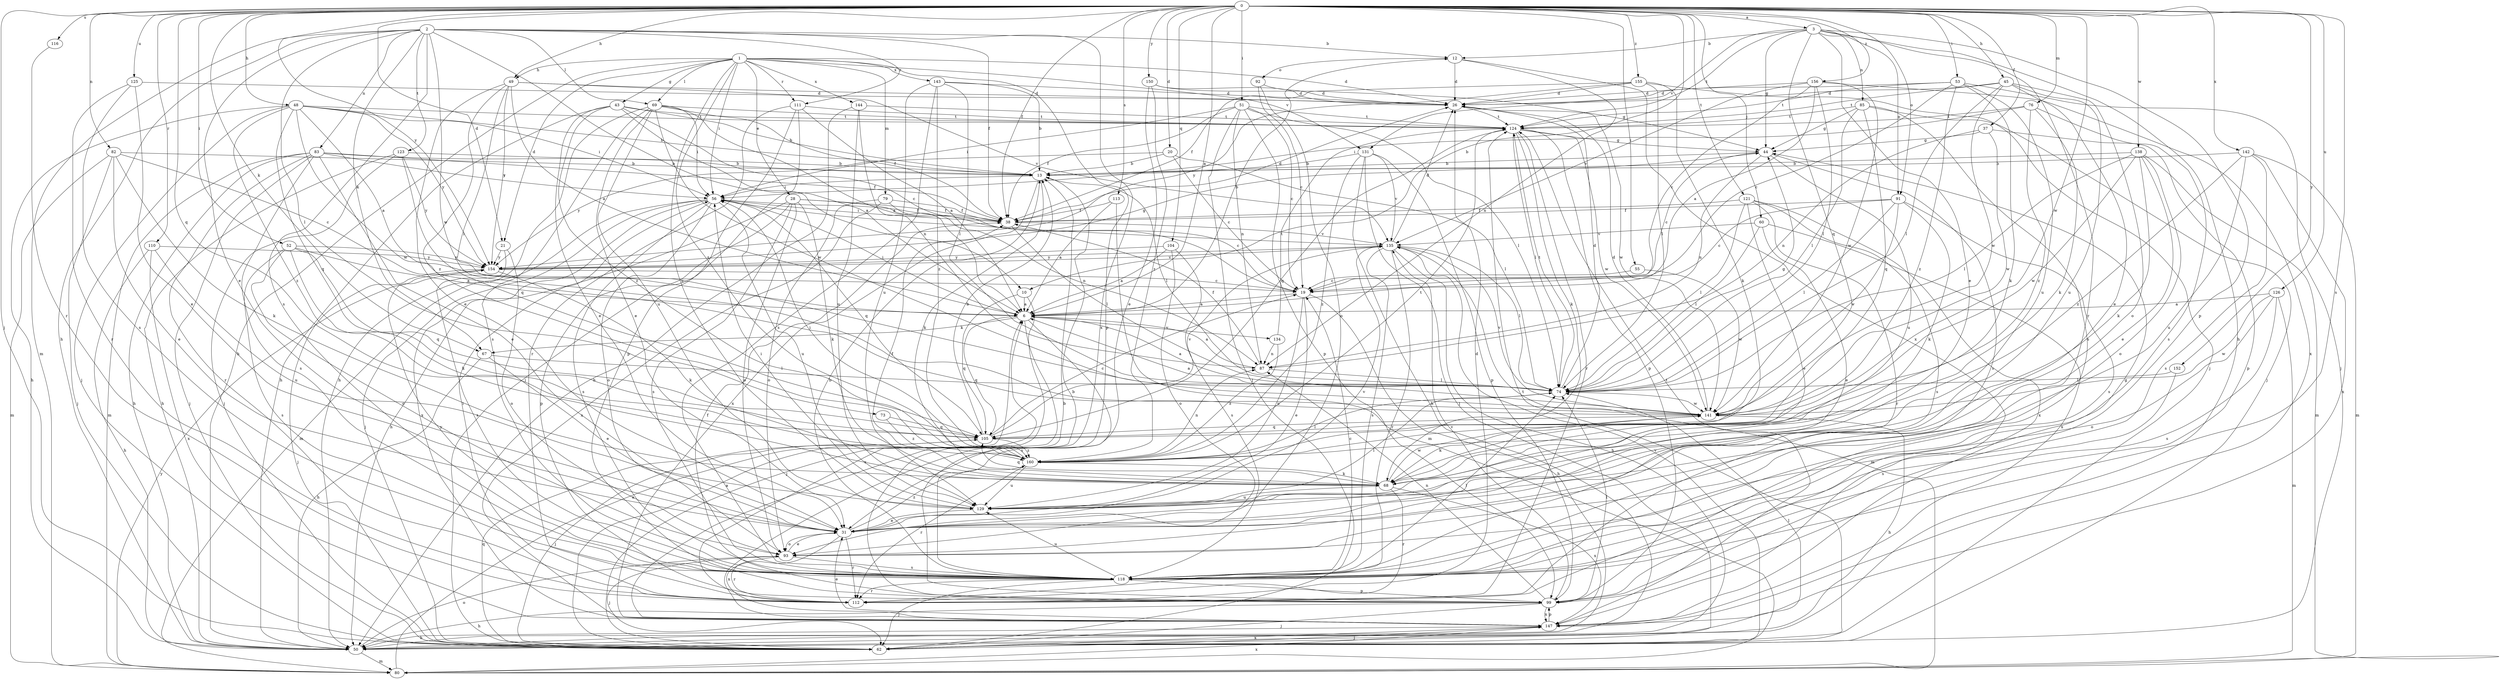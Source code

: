 strict digraph  {
0;
1;
2;
3;
6;
10;
12;
13;
19;
20;
21;
26;
28;
31;
37;
38;
43;
44;
45;
48;
49;
50;
51;
52;
53;
55;
56;
60;
62;
67;
68;
69;
73;
74;
76;
79;
80;
82;
83;
85;
87;
91;
92;
93;
99;
104;
105;
110;
111;
112;
113;
116;
118;
121;
123;
124;
125;
126;
129;
131;
134;
135;
138;
141;
142;
143;
144;
147;
150;
152;
154;
155;
156;
160;
0 -> 3  [label=a];
0 -> 6  [label=a];
0 -> 10  [label=b];
0 -> 20  [label=d];
0 -> 21  [label=d];
0 -> 37  [label=f];
0 -> 38  [label=f];
0 -> 45  [label=h];
0 -> 48  [label=h];
0 -> 49  [label=h];
0 -> 51  [label=i];
0 -> 52  [label=i];
0 -> 53  [label=i];
0 -> 55  [label=i];
0 -> 60  [label=j];
0 -> 62  [label=j];
0 -> 67  [label=k];
0 -> 76  [label=m];
0 -> 82  [label=n];
0 -> 91  [label=o];
0 -> 104  [label=q];
0 -> 105  [label=q];
0 -> 110  [label=r];
0 -> 113  [label=s];
0 -> 116  [label=s];
0 -> 118  [label=s];
0 -> 121  [label=t];
0 -> 125  [label=u];
0 -> 126  [label=u];
0 -> 138  [label=w];
0 -> 141  [label=w];
0 -> 142  [label=x];
0 -> 150  [label=y];
0 -> 152  [label=y];
0 -> 154  [label=y];
0 -> 155  [label=z];
0 -> 156  [label=z];
1 -> 21  [label=d];
1 -> 26  [label=d];
1 -> 28  [label=e];
1 -> 43  [label=g];
1 -> 49  [label=h];
1 -> 50  [label=h];
1 -> 56  [label=i];
1 -> 69  [label=l];
1 -> 79  [label=m];
1 -> 99  [label=p];
1 -> 111  [label=r];
1 -> 129  [label=u];
1 -> 131  [label=v];
1 -> 143  [label=x];
1 -> 144  [label=x];
1 -> 160  [label=z];
2 -> 10  [label=b];
2 -> 12  [label=b];
2 -> 31  [label=e];
2 -> 38  [label=f];
2 -> 50  [label=h];
2 -> 67  [label=k];
2 -> 69  [label=l];
2 -> 73  [label=l];
2 -> 80  [label=m];
2 -> 83  [label=n];
2 -> 111  [label=r];
2 -> 118  [label=s];
2 -> 123  [label=t];
2 -> 141  [label=w];
2 -> 147  [label=x];
3 -> 12  [label=b];
3 -> 31  [label=e];
3 -> 44  [label=g];
3 -> 50  [label=h];
3 -> 85  [label=n];
3 -> 91  [label=o];
3 -> 99  [label=p];
3 -> 105  [label=q];
3 -> 112  [label=r];
3 -> 124  [label=t];
3 -> 131  [label=v];
6 -> 12  [label=b];
6 -> 56  [label=i];
6 -> 67  [label=k];
6 -> 105  [label=q];
6 -> 112  [label=r];
6 -> 118  [label=s];
6 -> 134  [label=v];
10 -> 6  [label=a];
10 -> 62  [label=j];
10 -> 105  [label=q];
12 -> 26  [label=d];
12 -> 87  [label=n];
12 -> 92  [label=o];
12 -> 147  [label=x];
13 -> 56  [label=i];
13 -> 68  [label=k];
13 -> 74  [label=l];
13 -> 147  [label=x];
19 -> 6  [label=a];
19 -> 31  [label=e];
19 -> 50  [label=h];
19 -> 129  [label=u];
20 -> 13  [label=b];
20 -> 19  [label=c];
20 -> 74  [label=l];
20 -> 154  [label=y];
21 -> 93  [label=o];
21 -> 118  [label=s];
21 -> 154  [label=y];
26 -> 124  [label=t];
26 -> 141  [label=w];
28 -> 19  [label=c];
28 -> 38  [label=f];
28 -> 50  [label=h];
28 -> 68  [label=k];
28 -> 93  [label=o];
28 -> 99  [label=p];
28 -> 118  [label=s];
31 -> 93  [label=o];
31 -> 112  [label=r];
31 -> 135  [label=v];
31 -> 147  [label=x];
31 -> 160  [label=z];
37 -> 44  [label=g];
37 -> 87  [label=n];
37 -> 99  [label=p];
37 -> 141  [label=w];
38 -> 26  [label=d];
38 -> 56  [label=i];
38 -> 74  [label=l];
38 -> 135  [label=v];
43 -> 6  [label=a];
43 -> 13  [label=b];
43 -> 19  [label=c];
43 -> 31  [label=e];
43 -> 50  [label=h];
43 -> 124  [label=t];
43 -> 160  [label=z];
44 -> 13  [label=b];
44 -> 19  [label=c];
44 -> 87  [label=n];
44 -> 118  [label=s];
44 -> 129  [label=u];
45 -> 26  [label=d];
45 -> 31  [label=e];
45 -> 74  [label=l];
45 -> 93  [label=o];
45 -> 124  [label=t];
45 -> 129  [label=u];
45 -> 141  [label=w];
48 -> 6  [label=a];
48 -> 13  [label=b];
48 -> 50  [label=h];
48 -> 56  [label=i];
48 -> 62  [label=j];
48 -> 105  [label=q];
48 -> 124  [label=t];
48 -> 141  [label=w];
48 -> 154  [label=y];
48 -> 160  [label=z];
49 -> 6  [label=a];
49 -> 26  [label=d];
49 -> 31  [label=e];
49 -> 74  [label=l];
49 -> 135  [label=v];
49 -> 154  [label=y];
49 -> 160  [label=z];
50 -> 74  [label=l];
50 -> 80  [label=m];
50 -> 93  [label=o];
51 -> 19  [label=c];
51 -> 38  [label=f];
51 -> 56  [label=i];
51 -> 62  [label=j];
51 -> 74  [label=l];
51 -> 87  [label=n];
51 -> 99  [label=p];
51 -> 124  [label=t];
52 -> 6  [label=a];
52 -> 68  [label=k];
52 -> 93  [label=o];
52 -> 105  [label=q];
52 -> 118  [label=s];
52 -> 154  [label=y];
53 -> 19  [label=c];
53 -> 26  [label=d];
53 -> 62  [label=j];
53 -> 68  [label=k];
53 -> 124  [label=t];
53 -> 129  [label=u];
53 -> 160  [label=z];
55 -> 19  [label=c];
55 -> 141  [label=w];
56 -> 38  [label=f];
56 -> 62  [label=j];
56 -> 80  [label=m];
56 -> 93  [label=o];
56 -> 105  [label=q];
56 -> 118  [label=s];
56 -> 129  [label=u];
56 -> 147  [label=x];
60 -> 31  [label=e];
60 -> 74  [label=l];
60 -> 135  [label=v];
60 -> 147  [label=x];
62 -> 6  [label=a];
62 -> 105  [label=q];
62 -> 124  [label=t];
62 -> 135  [label=v];
62 -> 147  [label=x];
67 -> 31  [label=e];
67 -> 50  [label=h];
67 -> 74  [label=l];
68 -> 38  [label=f];
68 -> 105  [label=q];
68 -> 112  [label=r];
68 -> 129  [label=u];
68 -> 141  [label=w];
68 -> 147  [label=x];
69 -> 6  [label=a];
69 -> 31  [label=e];
69 -> 38  [label=f];
69 -> 50  [label=h];
69 -> 56  [label=i];
69 -> 118  [label=s];
69 -> 124  [label=t];
69 -> 129  [label=u];
69 -> 141  [label=w];
73 -> 105  [label=q];
73 -> 160  [label=z];
74 -> 6  [label=a];
74 -> 26  [label=d];
74 -> 44  [label=g];
74 -> 124  [label=t];
74 -> 141  [label=w];
76 -> 56  [label=i];
76 -> 68  [label=k];
76 -> 118  [label=s];
76 -> 124  [label=t];
76 -> 160  [label=z];
79 -> 38  [label=f];
79 -> 87  [label=n];
79 -> 93  [label=o];
79 -> 147  [label=x];
80 -> 6  [label=a];
80 -> 147  [label=x];
80 -> 154  [label=y];
82 -> 13  [label=b];
82 -> 19  [label=c];
82 -> 31  [label=e];
82 -> 62  [label=j];
82 -> 68  [label=k];
82 -> 80  [label=m];
83 -> 13  [label=b];
83 -> 31  [label=e];
83 -> 38  [label=f];
83 -> 50  [label=h];
83 -> 56  [label=i];
83 -> 62  [label=j];
83 -> 80  [label=m];
83 -> 112  [label=r];
83 -> 118  [label=s];
85 -> 44  [label=g];
85 -> 62  [label=j];
85 -> 74  [label=l];
85 -> 105  [label=q];
85 -> 118  [label=s];
85 -> 124  [label=t];
87 -> 6  [label=a];
87 -> 38  [label=f];
87 -> 74  [label=l];
91 -> 19  [label=c];
91 -> 38  [label=f];
91 -> 68  [label=k];
91 -> 74  [label=l];
91 -> 118  [label=s];
91 -> 141  [label=w];
92 -> 19  [label=c];
92 -> 26  [label=d];
92 -> 93  [label=o];
93 -> 31  [label=e];
93 -> 62  [label=j];
93 -> 112  [label=r];
93 -> 118  [label=s];
99 -> 13  [label=b];
99 -> 38  [label=f];
99 -> 44  [label=g];
99 -> 50  [label=h];
99 -> 62  [label=j];
99 -> 74  [label=l];
99 -> 87  [label=n];
99 -> 135  [label=v];
99 -> 147  [label=x];
104 -> 6  [label=a];
104 -> 93  [label=o];
104 -> 118  [label=s];
104 -> 154  [label=y];
105 -> 13  [label=b];
105 -> 19  [label=c];
105 -> 62  [label=j];
105 -> 135  [label=v];
105 -> 160  [label=z];
110 -> 50  [label=h];
110 -> 129  [label=u];
110 -> 147  [label=x];
110 -> 154  [label=y];
111 -> 6  [label=a];
111 -> 62  [label=j];
111 -> 99  [label=p];
111 -> 112  [label=r];
111 -> 124  [label=t];
112 -> 26  [label=d];
112 -> 56  [label=i];
113 -> 6  [label=a];
113 -> 38  [label=f];
113 -> 80  [label=m];
116 -> 112  [label=r];
118 -> 13  [label=b];
118 -> 19  [label=c];
118 -> 62  [label=j];
118 -> 74  [label=l];
118 -> 99  [label=p];
118 -> 112  [label=r];
118 -> 129  [label=u];
118 -> 154  [label=y];
121 -> 31  [label=e];
121 -> 38  [label=f];
121 -> 74  [label=l];
121 -> 112  [label=r];
121 -> 118  [label=s];
121 -> 147  [label=x];
123 -> 13  [label=b];
123 -> 50  [label=h];
123 -> 62  [label=j];
123 -> 105  [label=q];
123 -> 154  [label=y];
124 -> 44  [label=g];
124 -> 68  [label=k];
124 -> 74  [label=l];
124 -> 99  [label=p];
124 -> 105  [label=q];
124 -> 112  [label=r];
124 -> 141  [label=w];
125 -> 26  [label=d];
125 -> 31  [label=e];
125 -> 112  [label=r];
125 -> 118  [label=s];
126 -> 6  [label=a];
126 -> 80  [label=m];
126 -> 93  [label=o];
126 -> 118  [label=s];
126 -> 141  [label=w];
129 -> 31  [label=e];
129 -> 56  [label=i];
129 -> 74  [label=l];
131 -> 13  [label=b];
131 -> 50  [label=h];
131 -> 62  [label=j];
131 -> 99  [label=p];
131 -> 135  [label=v];
131 -> 160  [label=z];
134 -> 87  [label=n];
134 -> 124  [label=t];
134 -> 160  [label=z];
135 -> 26  [label=d];
135 -> 50  [label=h];
135 -> 56  [label=i];
135 -> 74  [label=l];
135 -> 80  [label=m];
135 -> 112  [label=r];
135 -> 118  [label=s];
135 -> 154  [label=y];
138 -> 13  [label=b];
138 -> 31  [label=e];
138 -> 68  [label=k];
138 -> 74  [label=l];
138 -> 80  [label=m];
138 -> 93  [label=o];
138 -> 141  [label=w];
141 -> 6  [label=a];
141 -> 26  [label=d];
141 -> 50  [label=h];
141 -> 68  [label=k];
141 -> 105  [label=q];
141 -> 135  [label=v];
142 -> 13  [label=b];
142 -> 80  [label=m];
142 -> 118  [label=s];
142 -> 129  [label=u];
142 -> 147  [label=x];
142 -> 160  [label=z];
143 -> 13  [label=b];
143 -> 26  [label=d];
143 -> 74  [label=l];
143 -> 118  [label=s];
143 -> 129  [label=u];
143 -> 160  [label=z];
144 -> 50  [label=h];
144 -> 87  [label=n];
144 -> 124  [label=t];
144 -> 129  [label=u];
147 -> 13  [label=b];
147 -> 31  [label=e];
147 -> 50  [label=h];
147 -> 62  [label=j];
147 -> 99  [label=p];
147 -> 124  [label=t];
150 -> 26  [label=d];
150 -> 31  [label=e];
150 -> 44  [label=g];
150 -> 160  [label=z];
152 -> 74  [label=l];
152 -> 118  [label=s];
154 -> 19  [label=c];
154 -> 44  [label=g];
154 -> 62  [label=j];
154 -> 68  [label=k];
154 -> 135  [label=v];
155 -> 26  [label=d];
155 -> 38  [label=f];
155 -> 62  [label=j];
155 -> 68  [label=k];
155 -> 74  [label=l];
155 -> 154  [label=y];
156 -> 6  [label=a];
156 -> 19  [label=c];
156 -> 26  [label=d];
156 -> 74  [label=l];
156 -> 135  [label=v];
156 -> 141  [label=w];
156 -> 147  [label=x];
160 -> 56  [label=i];
160 -> 68  [label=k];
160 -> 74  [label=l];
160 -> 87  [label=n];
160 -> 112  [label=r];
160 -> 124  [label=t];
160 -> 129  [label=u];
}
